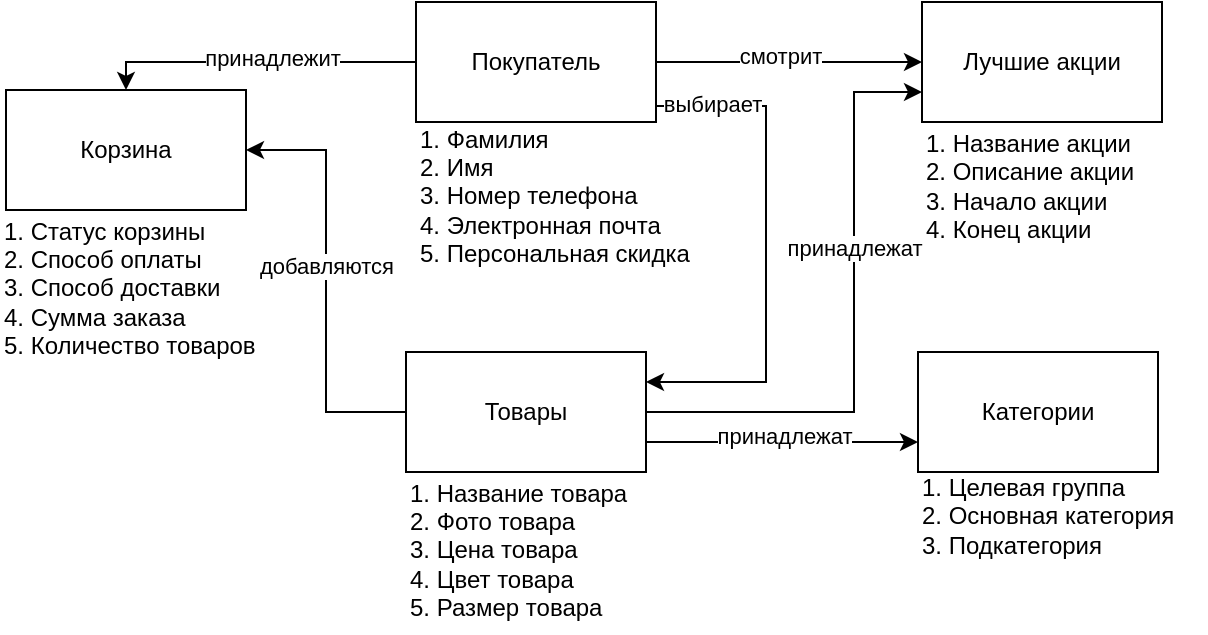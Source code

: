 <mxfile version="25.0.1">
  <diagram id="R2lEEEUBdFMjLlhIrx00" name="Page-1">
    <mxGraphModel dx="1120" dy="468" grid="0" gridSize="10" guides="1" tooltips="1" connect="1" arrows="1" fold="1" page="1" pageScale="1" pageWidth="850" pageHeight="1100" math="0" shadow="0" extFonts="Permanent Marker^https://fonts.googleapis.com/css?family=Permanent+Marker">
      <root>
        <mxCell id="0" />
        <mxCell id="1" parent="0" />
        <mxCell id="Ht6bJsP6CyKfND0dMKXF-1" value="Покупатель" style="rounded=0;whiteSpace=wrap;html=1;" parent="1" vertex="1">
          <mxGeometry x="325" y="215" width="120" height="60" as="geometry" />
        </mxCell>
        <mxCell id="s-PLalnUDHH3pO70CZnb-1" value="Лучшие акции" style="rounded=0;whiteSpace=wrap;html=1;" parent="1" vertex="1">
          <mxGeometry x="578" y="215" width="120" height="60" as="geometry" />
        </mxCell>
        <mxCell id="s-PLalnUDHH3pO70CZnb-5" value="Товары" style="rounded=0;whiteSpace=wrap;html=1;" parent="1" vertex="1">
          <mxGeometry x="320" y="390" width="120" height="60" as="geometry" />
        </mxCell>
        <mxCell id="s-PLalnUDHH3pO70CZnb-10" value="1. Название акции&lt;div&gt;2. Описание акции&lt;/div&gt;&lt;div&gt;3. Начало акции&lt;/div&gt;&lt;div&gt;4. Конец акции&lt;/div&gt;" style="text;html=1;align=left;verticalAlign=middle;resizable=0;points=[];autosize=1;strokeColor=none;fillColor=none;" parent="1" vertex="1">
          <mxGeometry x="578" y="272" width="122" height="70" as="geometry" />
        </mxCell>
        <mxCell id="s-PLalnUDHH3pO70CZnb-22" value="1. Фамилия&lt;div&gt;2. Имя&lt;/div&gt;&lt;div&gt;3. Номер телефона&lt;/div&gt;&lt;div&gt;4. Электронная почта&lt;/div&gt;&lt;div&gt;5. Персональная скидка&lt;/div&gt;" style="text;html=1;align=left;verticalAlign=middle;resizable=0;points=[];autosize=1;strokeColor=none;fillColor=none;" parent="1" vertex="1">
          <mxGeometry x="325" y="267" width="160" height="90" as="geometry" />
        </mxCell>
        <mxCell id="s-PLalnUDHH3pO70CZnb-23" value="1. Название товара&lt;div&gt;2. Фото товара&lt;/div&gt;&lt;div&gt;3. Цена товара&lt;/div&gt;&lt;div&gt;4. Цвет товара&lt;/div&gt;&lt;div&gt;5. Размер товара&lt;/div&gt;" style="text;html=1;align=left;verticalAlign=middle;resizable=0;points=[];autosize=1;strokeColor=none;fillColor=none;" parent="1" vertex="1">
          <mxGeometry x="320" y="446.5" width="127" height="84" as="geometry" />
        </mxCell>
        <mxCell id="ze5dJx4Fh_gwwAG59Pkr-1" value="Корзина" style="rounded=0;whiteSpace=wrap;html=1;" parent="1" vertex="1">
          <mxGeometry x="120" y="259" width="120" height="60" as="geometry" />
        </mxCell>
        <mxCell id="ze5dJx4Fh_gwwAG59Pkr-8" value="1. Статус корзины&lt;div&gt;2. Способ оплаты&lt;/div&gt;&lt;div&gt;3. Способ доставки&lt;/div&gt;&lt;div&gt;4.&amp;nbsp;&lt;span style=&quot;background-color: initial;&quot;&gt;Сумма заказа&lt;/span&gt;&lt;/div&gt;&lt;div&gt;5.&amp;nbsp;&lt;span style=&quot;background-color: initial;&quot;&gt;Количество товаров&lt;/span&gt;&lt;/div&gt;" style="text;html=1;align=left;verticalAlign=middle;resizable=0;points=[];autosize=1;strokeColor=none;fillColor=none;" parent="1" vertex="1">
          <mxGeometry x="117" y="316" width="144" height="84" as="geometry" />
        </mxCell>
        <mxCell id="ze5dJx4Fh_gwwAG59Pkr-11" value="" style="endArrow=classic;html=1;rounded=0;exitX=1;exitY=0.867;exitDx=0;exitDy=0;exitPerimeter=0;edgeStyle=orthogonalEdgeStyle;entryX=1;entryY=0.25;entryDx=0;entryDy=0;" parent="1" source="Ht6bJsP6CyKfND0dMKXF-1" target="s-PLalnUDHH3pO70CZnb-5" edge="1">
          <mxGeometry width="50" height="50" relative="1" as="geometry">
            <mxPoint x="520" y="440" as="sourcePoint" />
            <mxPoint x="457" y="420" as="targetPoint" />
            <Array as="points">
              <mxPoint x="500" y="267" />
              <mxPoint x="500" y="405" />
            </Array>
          </mxGeometry>
        </mxCell>
        <mxCell id="ze5dJx4Fh_gwwAG59Pkr-12" value="выбирает" style="edgeLabel;html=1;align=center;verticalAlign=middle;resizable=0;points=[];" parent="ze5dJx4Fh_gwwAG59Pkr-11" vertex="1" connectable="0">
          <mxGeometry x="-0.024" y="-1" relative="1" as="geometry">
            <mxPoint x="-26" y="-70" as="offset" />
          </mxGeometry>
        </mxCell>
        <mxCell id="ptxYyNzf4dsbf-dd8TwH-2" value="" style="endArrow=classic;html=1;rounded=0;exitX=1;exitY=0.5;exitDx=0;exitDy=0;entryX=0;entryY=0.5;entryDx=0;entryDy=0;" parent="1" source="Ht6bJsP6CyKfND0dMKXF-1" target="s-PLalnUDHH3pO70CZnb-1" edge="1">
          <mxGeometry width="50" height="50" relative="1" as="geometry">
            <mxPoint x="231" y="235" as="sourcePoint" />
            <mxPoint x="163" y="247" as="targetPoint" />
          </mxGeometry>
        </mxCell>
        <mxCell id="ptxYyNzf4dsbf-dd8TwH-3" value="смотрит" style="edgeLabel;html=1;align=center;verticalAlign=middle;resizable=0;points=[];" parent="ptxYyNzf4dsbf-dd8TwH-2" vertex="1" connectable="0">
          <mxGeometry x="0.005" y="3" relative="1" as="geometry">
            <mxPoint x="-5" as="offset" />
          </mxGeometry>
        </mxCell>
        <mxCell id="ptxYyNzf4dsbf-dd8TwH-4" value="" style="endArrow=classic;html=1;rounded=0;exitX=1;exitY=0.75;exitDx=0;exitDy=0;entryX=0;entryY=0.75;entryDx=0;entryDy=0;" parent="1" source="s-PLalnUDHH3pO70CZnb-5" target="yuf4DCNXxSWdXJuprTZJ-1" edge="1">
          <mxGeometry width="50" height="50" relative="1" as="geometry">
            <mxPoint x="210" y="444" as="sourcePoint" />
            <mxPoint x="576" y="420" as="targetPoint" />
          </mxGeometry>
        </mxCell>
        <mxCell id="ptxYyNzf4dsbf-dd8TwH-5" value="принадлежат" style="edgeLabel;html=1;align=center;verticalAlign=middle;resizable=0;points=[];" parent="ptxYyNzf4dsbf-dd8TwH-4" vertex="1" connectable="0">
          <mxGeometry x="-0.043" y="-1" relative="1" as="geometry">
            <mxPoint x="4" y="-4" as="offset" />
          </mxGeometry>
        </mxCell>
        <mxCell id="ptxYyNzf4dsbf-dd8TwH-6" value="" style="endArrow=classic;html=1;rounded=0;exitX=0;exitY=0.5;exitDx=0;exitDy=0;edgeStyle=orthogonalEdgeStyle;entryX=1;entryY=0.5;entryDx=0;entryDy=0;" parent="1" source="s-PLalnUDHH3pO70CZnb-5" target="ze5dJx4Fh_gwwAG59Pkr-1" edge="1">
          <mxGeometry width="50" height="50" relative="1" as="geometry">
            <mxPoint x="654" y="479" as="sourcePoint" />
            <mxPoint x="553" y="315" as="targetPoint" />
          </mxGeometry>
        </mxCell>
        <mxCell id="ptxYyNzf4dsbf-dd8TwH-7" value="добавляются" style="edgeLabel;html=1;align=center;verticalAlign=middle;resizable=0;points=[];" parent="ptxYyNzf4dsbf-dd8TwH-6" vertex="1" connectable="0">
          <mxGeometry x="-0.49" y="3" relative="1" as="geometry">
            <mxPoint x="3" y="-59" as="offset" />
          </mxGeometry>
        </mxCell>
        <mxCell id="yuf4DCNXxSWdXJuprTZJ-1" value="Категории" style="rounded=0;whiteSpace=wrap;html=1;" parent="1" vertex="1">
          <mxGeometry x="576" y="390" width="120" height="60" as="geometry" />
        </mxCell>
        <mxCell id="yuf4DCNXxSWdXJuprTZJ-2" value="1. Целевая группа&lt;div&gt;&lt;div&gt;2.&amp;nbsp;&lt;span style=&quot;background-color: initial;&quot;&gt;Основная категория&lt;/span&gt;&lt;/div&gt;&lt;/div&gt;&lt;div&gt;&lt;span style=&quot;background-color: initial;&quot;&gt;3. Подкатегория&lt;/span&gt;&lt;/div&gt;" style="text;html=1;align=left;verticalAlign=middle;resizable=0;points=[];autosize=1;strokeColor=none;fillColor=none;" parent="1" vertex="1">
          <mxGeometry x="576" y="444" width="144" height="55" as="geometry" />
        </mxCell>
        <mxCell id="vG0qPgHEFGSEw57KcAEA-4" value="" style="endArrow=classic;html=1;rounded=0;exitX=0;exitY=0.5;exitDx=0;exitDy=0;entryX=0.5;entryY=0;entryDx=0;entryDy=0;edgeStyle=orthogonalEdgeStyle;" parent="1" source="Ht6bJsP6CyKfND0dMKXF-1" target="ze5dJx4Fh_gwwAG59Pkr-1" edge="1">
          <mxGeometry width="50" height="50" relative="1" as="geometry">
            <mxPoint x="642" y="266" as="sourcePoint" />
            <mxPoint x="160" y="225" as="targetPoint" />
          </mxGeometry>
        </mxCell>
        <mxCell id="vG0qPgHEFGSEw57KcAEA-5" value="принадлежит" style="edgeLabel;html=1;align=center;verticalAlign=middle;resizable=0;points=[];" parent="vG0qPgHEFGSEw57KcAEA-4" vertex="1" connectable="0">
          <mxGeometry x="0.161" y="1" relative="1" as="geometry">
            <mxPoint x="20" y="-3" as="offset" />
          </mxGeometry>
        </mxCell>
        <mxCell id="x2ZiC276QR4pB5EXAcdp-1" value="" style="endArrow=classic;html=1;rounded=0;exitX=1;exitY=0.5;exitDx=0;exitDy=0;entryX=0;entryY=0.75;entryDx=0;entryDy=0;edgeStyle=orthogonalEdgeStyle;" parent="1" source="s-PLalnUDHH3pO70CZnb-5" target="s-PLalnUDHH3pO70CZnb-1" edge="1">
          <mxGeometry width="50" height="50" relative="1" as="geometry">
            <mxPoint x="523" y="415" as="sourcePoint" />
            <mxPoint x="573" y="365" as="targetPoint" />
            <Array as="points">
              <mxPoint x="544" y="420" />
              <mxPoint x="544" y="260" />
            </Array>
          </mxGeometry>
        </mxCell>
        <mxCell id="x2ZiC276QR4pB5EXAcdp-2" value="принадлежат" style="edgeLabel;html=1;align=center;verticalAlign=middle;resizable=0;points=[];" parent="x2ZiC276QR4pB5EXAcdp-1" vertex="1" connectable="0">
          <mxGeometry x="0.248" relative="1" as="geometry">
            <mxPoint as="offset" />
          </mxGeometry>
        </mxCell>
      </root>
    </mxGraphModel>
  </diagram>
</mxfile>

